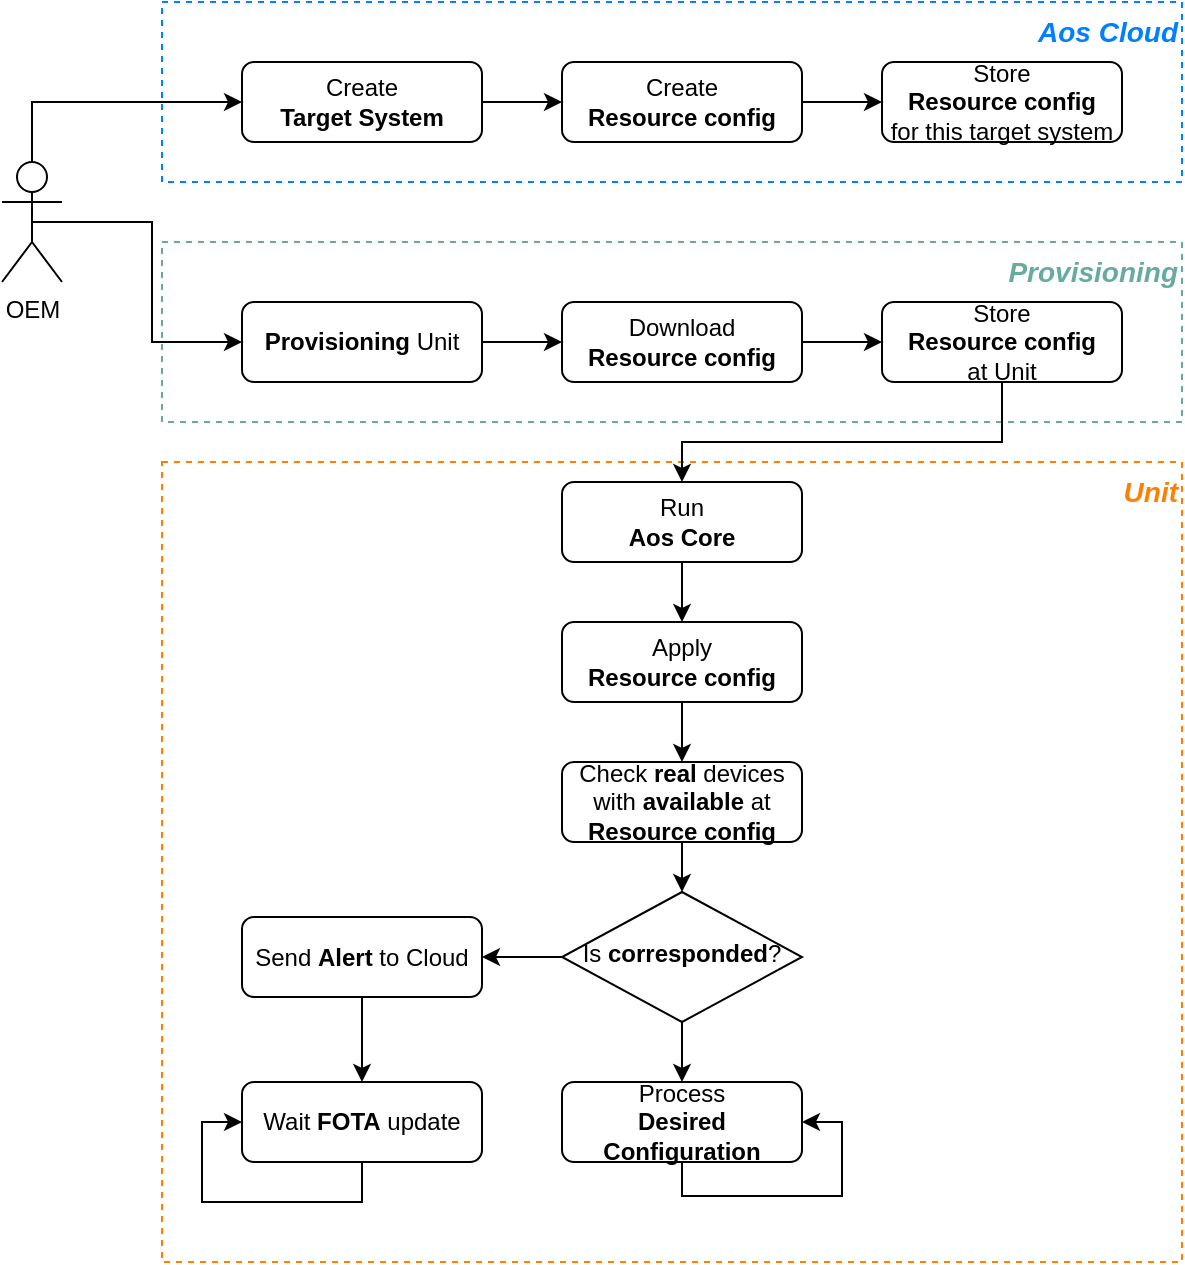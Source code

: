 <mxfile version="13.2.1" type="device"><diagram id="C5RBs43oDa-KdzZeNtuy" name="Page-1"><mxGraphModel dx="1422" dy="781" grid="1" gridSize="10" guides="1" tooltips="1" connect="1" arrows="1" fold="1" page="1" pageScale="1" pageWidth="827" pageHeight="1169" math="0" shadow="0"><root><mxCell id="WIyWlLk6GJQsqaUBKTNV-0"/><mxCell id="WIyWlLk6GJQsqaUBKTNV-1" parent="WIyWlLk6GJQsqaUBKTNV-0"/><mxCell id="N3NdNh3It0SoDFVo-jz2-38" value="Unit" style="rounded=0;whiteSpace=wrap;html=1;dashed=1;strokeColor=#FF8000;verticalAlign=top;fontSize=14;fontStyle=3;fontColor=#FF8000;align=right;" parent="WIyWlLk6GJQsqaUBKTNV-1" vertex="1"><mxGeometry x="120" y="280" width="510" height="400" as="geometry"/></mxCell><mxCell id="N3NdNh3It0SoDFVo-jz2-37" value="Provisioning" style="rounded=0;whiteSpace=wrap;html=1;dashed=1;strokeColor=#67AB9F;verticalAlign=top;fontSize=14;fontStyle=3;fontColor=#67AB9F;align=right;" parent="WIyWlLk6GJQsqaUBKTNV-1" vertex="1"><mxGeometry x="120" y="170" width="510" height="90" as="geometry"/></mxCell><mxCell id="N3NdNh3It0SoDFVo-jz2-36" value="Aos Cloud" style="rounded=0;whiteSpace=wrap;html=1;dashed=1;strokeColor=#007FFF;verticalAlign=top;fontSize=14;fontStyle=3;fontColor=#007FFF;align=right;" parent="WIyWlLk6GJQsqaUBKTNV-1" vertex="1"><mxGeometry x="120" y="50" width="510" height="90" as="geometry"/></mxCell><mxCell id="N3NdNh3It0SoDFVo-jz2-4" style="edgeStyle=orthogonalEdgeStyle;rounded=0;orthogonalLoop=1;jettySize=auto;html=1;exitX=1;exitY=0.5;exitDx=0;exitDy=0;" parent="WIyWlLk6GJQsqaUBKTNV-1" source="WIyWlLk6GJQsqaUBKTNV-3" target="N3NdNh3It0SoDFVo-jz2-3" edge="1"><mxGeometry relative="1" as="geometry"/></mxCell><mxCell id="WIyWlLk6GJQsqaUBKTNV-3" value="Create &lt;br&gt;&lt;b&gt;Target System&lt;/b&gt;" style="rounded=1;whiteSpace=wrap;html=1;fontSize=12;glass=0;strokeWidth=1;shadow=0;" parent="WIyWlLk6GJQsqaUBKTNV-1" vertex="1"><mxGeometry x="160" y="80" width="120" height="40" as="geometry"/></mxCell><mxCell id="N3NdNh3It0SoDFVo-jz2-1" style="edgeStyle=orthogonalEdgeStyle;rounded=0;orthogonalLoop=1;jettySize=auto;html=1;exitX=0.5;exitY=0.5;exitDx=0;exitDy=0;exitPerimeter=0;" parent="WIyWlLk6GJQsqaUBKTNV-1" source="N3NdNh3It0SoDFVo-jz2-0" target="WIyWlLk6GJQsqaUBKTNV-3" edge="1"><mxGeometry relative="1" as="geometry"><Array as="points"><mxPoint x="55" y="100"/></Array></mxGeometry></mxCell><mxCell id="N3NdNh3It0SoDFVo-jz2-8" style="edgeStyle=orthogonalEdgeStyle;rounded=0;orthogonalLoop=1;jettySize=auto;html=1;exitX=0.5;exitY=0.5;exitDx=0;exitDy=0;exitPerimeter=0;entryX=0;entryY=0.5;entryDx=0;entryDy=0;" parent="WIyWlLk6GJQsqaUBKTNV-1" source="N3NdNh3It0SoDFVo-jz2-0" target="N3NdNh3It0SoDFVo-jz2-7" edge="1"><mxGeometry relative="1" as="geometry"/></mxCell><mxCell id="N3NdNh3It0SoDFVo-jz2-0" value="OEM" style="shape=umlActor;verticalLabelPosition=bottom;labelBackgroundColor=#ffffff;verticalAlign=top;html=1;outlineConnect=0;" parent="WIyWlLk6GJQsqaUBKTNV-1" vertex="1"><mxGeometry x="40" y="130" width="30" height="60" as="geometry"/></mxCell><mxCell id="N3NdNh3It0SoDFVo-jz2-6" style="edgeStyle=orthogonalEdgeStyle;rounded=0;orthogonalLoop=1;jettySize=auto;html=1;exitX=1;exitY=0.5;exitDx=0;exitDy=0;" parent="WIyWlLk6GJQsqaUBKTNV-1" source="N3NdNh3It0SoDFVo-jz2-3" target="N3NdNh3It0SoDFVo-jz2-5" edge="1"><mxGeometry relative="1" as="geometry"/></mxCell><mxCell id="N3NdNh3It0SoDFVo-jz2-3" value="Create&lt;br&gt;&lt;b&gt;Resource config&lt;/b&gt;" style="rounded=1;whiteSpace=wrap;html=1;fontSize=12;glass=0;strokeWidth=1;shadow=0;" parent="WIyWlLk6GJQsqaUBKTNV-1" vertex="1"><mxGeometry x="320" y="80" width="120" height="40" as="geometry"/></mxCell><mxCell id="N3NdNh3It0SoDFVo-jz2-5" value="Store&lt;br&gt;&lt;b&gt;Resource config&lt;/b&gt;&lt;br&gt;for this target system" style="rounded=1;whiteSpace=wrap;html=1;fontSize=12;glass=0;strokeWidth=1;shadow=0;" parent="WIyWlLk6GJQsqaUBKTNV-1" vertex="1"><mxGeometry x="480" y="80" width="120" height="40" as="geometry"/></mxCell><mxCell id="N3NdNh3It0SoDFVo-jz2-11" style="edgeStyle=orthogonalEdgeStyle;rounded=0;orthogonalLoop=1;jettySize=auto;html=1;exitX=1;exitY=0.5;exitDx=0;exitDy=0;entryX=0;entryY=0.5;entryDx=0;entryDy=0;" parent="WIyWlLk6GJQsqaUBKTNV-1" source="N3NdNh3It0SoDFVo-jz2-7" target="N3NdNh3It0SoDFVo-jz2-9" edge="1"><mxGeometry relative="1" as="geometry"/></mxCell><mxCell id="N3NdNh3It0SoDFVo-jz2-7" value="&lt;b&gt;Provisioning&lt;/b&gt; Unit" style="rounded=1;whiteSpace=wrap;html=1;fontSize=12;glass=0;strokeWidth=1;shadow=0;" parent="WIyWlLk6GJQsqaUBKTNV-1" vertex="1"><mxGeometry x="160" y="200" width="120" height="40" as="geometry"/></mxCell><mxCell id="N3NdNh3It0SoDFVo-jz2-12" style="edgeStyle=orthogonalEdgeStyle;rounded=0;orthogonalLoop=1;jettySize=auto;html=1;exitX=1;exitY=0.5;exitDx=0;exitDy=0;entryX=0;entryY=0.5;entryDx=0;entryDy=0;" parent="WIyWlLk6GJQsqaUBKTNV-1" source="N3NdNh3It0SoDFVo-jz2-9" target="N3NdNh3It0SoDFVo-jz2-10" edge="1"><mxGeometry relative="1" as="geometry"/></mxCell><mxCell id="N3NdNh3It0SoDFVo-jz2-9" value="Download&lt;br&gt;&lt;b&gt;Resource config&lt;/b&gt;" style="rounded=1;whiteSpace=wrap;html=1;fontSize=12;glass=0;strokeWidth=1;shadow=0;" parent="WIyWlLk6GJQsqaUBKTNV-1" vertex="1"><mxGeometry x="320" y="200" width="120" height="40" as="geometry"/></mxCell><mxCell id="N3NdNh3It0SoDFVo-jz2-15" style="edgeStyle=orthogonalEdgeStyle;rounded=0;orthogonalLoop=1;jettySize=auto;html=1;exitX=0.5;exitY=1;exitDx=0;exitDy=0;" parent="WIyWlLk6GJQsqaUBKTNV-1" source="N3NdNh3It0SoDFVo-jz2-10" target="N3NdNh3It0SoDFVo-jz2-13" edge="1"><mxGeometry relative="1" as="geometry"><Array as="points"><mxPoint x="540" y="270"/><mxPoint x="380" y="270"/></Array></mxGeometry></mxCell><mxCell id="N3NdNh3It0SoDFVo-jz2-10" value="Store&lt;br&gt;&lt;b&gt;Resource config&lt;/b&gt;&lt;br&gt;at Unit" style="rounded=1;whiteSpace=wrap;html=1;fontSize=12;glass=0;strokeWidth=1;shadow=0;" parent="WIyWlLk6GJQsqaUBKTNV-1" vertex="1"><mxGeometry x="480" y="200" width="120" height="40" as="geometry"/></mxCell><mxCell id="N3NdNh3It0SoDFVo-jz2-25" style="edgeStyle=orthogonalEdgeStyle;rounded=0;orthogonalLoop=1;jettySize=auto;html=1;exitX=0.5;exitY=1;exitDx=0;exitDy=0;" parent="WIyWlLk6GJQsqaUBKTNV-1" source="-2S9-Xcvv3-clf1knFh3-0" target="N3NdNh3It0SoDFVo-jz2-16" edge="1"><mxGeometry relative="1" as="geometry"/></mxCell><mxCell id="-2S9-Xcvv3-clf1knFh3-1" style="edgeStyle=orthogonalEdgeStyle;rounded=0;orthogonalLoop=1;jettySize=auto;html=1;exitX=0.5;exitY=1;exitDx=0;exitDy=0;" edge="1" parent="WIyWlLk6GJQsqaUBKTNV-1" source="N3NdNh3It0SoDFVo-jz2-13" target="-2S9-Xcvv3-clf1knFh3-0"><mxGeometry relative="1" as="geometry"/></mxCell><mxCell id="N3NdNh3It0SoDFVo-jz2-13" value="Run&lt;br&gt;&lt;b&gt;Aos Core&lt;/b&gt;" style="rounded=1;whiteSpace=wrap;html=1;fontSize=12;glass=0;strokeWidth=1;shadow=0;" parent="WIyWlLk6GJQsqaUBKTNV-1" vertex="1"><mxGeometry x="320" y="290" width="120" height="40" as="geometry"/></mxCell><mxCell id="N3NdNh3It0SoDFVo-jz2-33" style="edgeStyle=orthogonalEdgeStyle;rounded=0;orthogonalLoop=1;jettySize=auto;html=1;exitX=0.5;exitY=1;exitDx=0;exitDy=0;" parent="WIyWlLk6GJQsqaUBKTNV-1" source="N3NdNh3It0SoDFVo-jz2-16" target="N3NdNh3It0SoDFVo-jz2-17" edge="1"><mxGeometry relative="1" as="geometry"/></mxCell><mxCell id="N3NdNh3It0SoDFVo-jz2-16" value="Check &lt;b&gt;real&lt;/b&gt; devices with&amp;nbsp;&lt;b&gt;available&amp;nbsp;&lt;/b&gt;at&lt;br&gt;&lt;b&gt;Resource config&lt;/b&gt;" style="rounded=1;whiteSpace=wrap;html=1;fontSize=12;glass=0;strokeWidth=1;shadow=0;" parent="WIyWlLk6GJQsqaUBKTNV-1" vertex="1"><mxGeometry x="320" y="430" width="120" height="40" as="geometry"/></mxCell><mxCell id="N3NdNh3It0SoDFVo-jz2-19" style="edgeStyle=orthogonalEdgeStyle;rounded=0;orthogonalLoop=1;jettySize=auto;html=1;" parent="WIyWlLk6GJQsqaUBKTNV-1" source="N3NdNh3It0SoDFVo-jz2-17" target="N3NdNh3It0SoDFVo-jz2-18" edge="1"><mxGeometry relative="1" as="geometry"><mxPoint x="380" y="547.5" as="sourcePoint"/></mxGeometry></mxCell><mxCell id="N3NdNh3It0SoDFVo-jz2-30" style="edgeStyle=orthogonalEdgeStyle;rounded=0;orthogonalLoop=1;jettySize=auto;html=1;exitX=0;exitY=0.5;exitDx=0;exitDy=0;" parent="WIyWlLk6GJQsqaUBKTNV-1" source="N3NdNh3It0SoDFVo-jz2-17" target="N3NdNh3It0SoDFVo-jz2-20" edge="1"><mxGeometry relative="1" as="geometry"/></mxCell><mxCell id="N3NdNh3It0SoDFVo-jz2-17" value="Is &lt;b&gt;corresponded&lt;/b&gt;?" style="rhombus;whiteSpace=wrap;html=1;shadow=0;fontFamily=Helvetica;fontSize=12;align=center;strokeWidth=1;spacing=6;spacingTop=-4;" parent="WIyWlLk6GJQsqaUBKTNV-1" vertex="1"><mxGeometry x="320" y="495" width="120" height="65" as="geometry"/></mxCell><mxCell id="N3NdNh3It0SoDFVo-jz2-18" value="Process&lt;br&gt;&lt;b&gt;Desired Configuration&lt;/b&gt;" style="rounded=1;whiteSpace=wrap;html=1;fontSize=12;glass=0;strokeWidth=1;shadow=0;" parent="WIyWlLk6GJQsqaUBKTNV-1" vertex="1"><mxGeometry x="320" y="590" width="120" height="40" as="geometry"/></mxCell><mxCell id="-2S9-Xcvv3-clf1knFh3-3" style="edgeStyle=orthogonalEdgeStyle;rounded=0;orthogonalLoop=1;jettySize=auto;html=1;exitX=0.5;exitY=1;exitDx=0;exitDy=0;" edge="1" parent="WIyWlLk6GJQsqaUBKTNV-1" source="N3NdNh3It0SoDFVo-jz2-20" target="-2S9-Xcvv3-clf1knFh3-2"><mxGeometry relative="1" as="geometry"/></mxCell><mxCell id="N3NdNh3It0SoDFVo-jz2-20" value="Send &lt;b&gt;Alert&lt;/b&gt; to Cloud" style="rounded=1;whiteSpace=wrap;html=1;fontSize=12;glass=0;strokeWidth=1;shadow=0;" parent="WIyWlLk6GJQsqaUBKTNV-1" vertex="1"><mxGeometry x="160" y="507.5" width="120" height="40" as="geometry"/></mxCell><mxCell id="N3NdNh3It0SoDFVo-jz2-23" style="edgeStyle=orthogonalEdgeStyle;rounded=0;orthogonalLoop=1;jettySize=auto;html=1;exitX=0.5;exitY=1;exitDx=0;exitDy=0;entryX=1;entryY=0.5;entryDx=0;entryDy=0;" parent="WIyWlLk6GJQsqaUBKTNV-1" source="N3NdNh3It0SoDFVo-jz2-18" target="N3NdNh3It0SoDFVo-jz2-18" edge="1"><mxGeometry relative="1" as="geometry"><Array as="points"><mxPoint x="380" y="647"/><mxPoint x="460" y="647"/><mxPoint x="460" y="610"/></Array></mxGeometry></mxCell><mxCell id="-2S9-Xcvv3-clf1knFh3-0" value="Apply&lt;br&gt;&lt;b&gt;Resource config&lt;/b&gt;" style="rounded=1;whiteSpace=wrap;html=1;fontSize=12;glass=0;strokeWidth=1;shadow=0;" vertex="1" parent="WIyWlLk6GJQsqaUBKTNV-1"><mxGeometry x="320" y="360" width="120" height="40" as="geometry"/></mxCell><mxCell id="-2S9-Xcvv3-clf1knFh3-2" value="Wait &lt;b&gt;FOTA&lt;/b&gt; update" style="rounded=1;whiteSpace=wrap;html=1;fontSize=12;glass=0;strokeWidth=1;shadow=0;" vertex="1" parent="WIyWlLk6GJQsqaUBKTNV-1"><mxGeometry x="160" y="590" width="120" height="40" as="geometry"/></mxCell><mxCell id="-2S9-Xcvv3-clf1knFh3-4" style="edgeStyle=orthogonalEdgeStyle;rounded=0;orthogonalLoop=1;jettySize=auto;html=1;exitX=0.5;exitY=1;exitDx=0;exitDy=0;entryX=0;entryY=0.5;entryDx=0;entryDy=0;" edge="1" parent="WIyWlLk6GJQsqaUBKTNV-1" source="-2S9-Xcvv3-clf1knFh3-2" target="-2S9-Xcvv3-clf1knFh3-2"><mxGeometry relative="1" as="geometry"><Array as="points"><mxPoint x="220" y="650"/><mxPoint x="140" y="650"/><mxPoint x="140" y="610"/></Array></mxGeometry></mxCell></root></mxGraphModel></diagram></mxfile>
